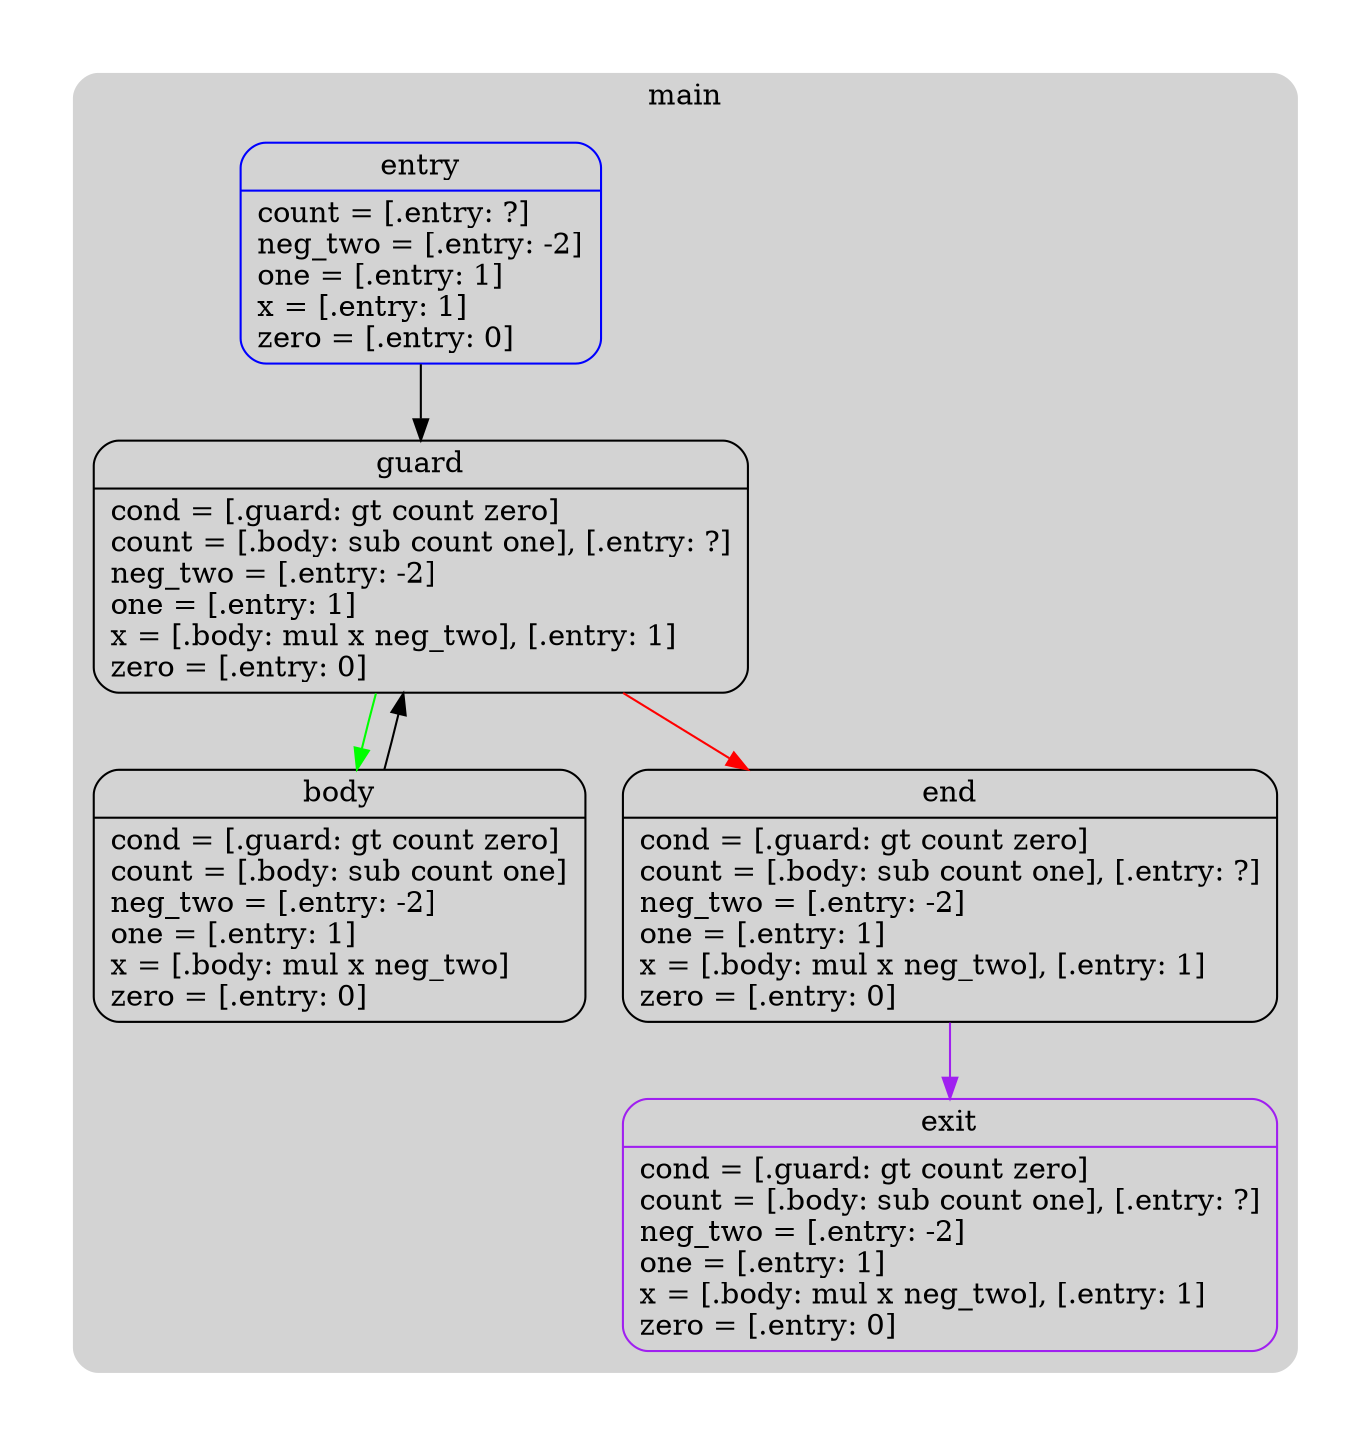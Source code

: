 digraph G {
  compound=true
  subgraph cluster_ {
    peripheries=0
    subgraph cluster_0_wrapper {
      peripheries=0
      margin=15
      subgraph cluster_0 {
        label="main"
        color=darkgray
        style=rounded
        bgcolor=lightgray
        margin=10
        cluster_0_0[label="{entry|count = [.entry: ?]\lneg_two = [.entry: -2]\lone = [.entry: 1]\lx = [.entry: 1]\lzero = [.entry: 0]\l}",shape=Mrecord,color=blue]
        cluster_0_1[label="{guard|cond = [.guard: gt count zero]\lcount = [.body: sub count one], [.entry: ?]\lneg_two = [.entry: -2]\lone = [.entry: 1]\lx = [.body: mul x neg_two], [.entry: 1]\lzero = [.entry: 0]\l}",shape=Mrecord,color=black]
        cluster_0_2[label="{body|cond = [.guard: gt count zero]\lcount = [.body: sub count one]\lneg_two = [.entry: -2]\lone = [.entry: 1]\lx = [.body: mul x neg_two]\lzero = [.entry: 0]\l}",shape=Mrecord,color=black]
        cluster_0_3[label="{end|cond = [.guard: gt count zero]\lcount = [.body: sub count one], [.entry: ?]\lneg_two = [.entry: -2]\lone = [.entry: 1]\lx = [.body: mul x neg_two], [.entry: 1]\lzero = [.entry: 0]\l}",shape=Mrecord,color=black]
        cluster_0_exit[label="{exit|cond = [.guard: gt count zero]\lcount = [.body: sub count one], [.entry: ?]\lneg_two = [.entry: -2]\lone = [.entry: 1]\lx = [.body: mul x neg_two], [.entry: 1]\lzero = [.entry: 0]\l}",shape=Mrecord,color=purple]
        cluster_0_0 -> cluster_0_1
        cluster_0_1 -> cluster_0_2 [color=green]
        cluster_0_1 -> cluster_0_3 [color=red]
        cluster_0_2 -> cluster_0_1
        cluster_0_3 -> cluster_0_exit [color=purple]
      }
    }
  }
}
